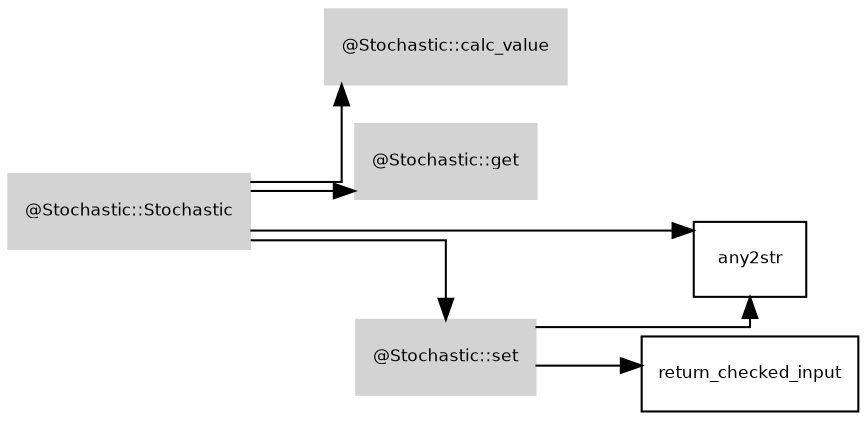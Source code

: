 digraph G {
	fontname = "Bitstream Vera Sans"
	fontsize = 8
	node [
		fontname = "Bitstream Vera Sans"
		fontsize = 8
		shape = "record"
	]
	edge [
		fontname = "Bitstream Vera Sans"
		fontsize = 8
	]
	graph [splines=ortho];
	rankdir=LR;
	subgraph class_Stochastic {
		style=filled;
		node [style=filled,color=lightgrey];
		"@Stochastic::Stochastic" -> "@Stochastic::calc_value"
		"@Stochastic::Stochastic" -> "@Stochastic::get"
		"@Stochastic::Stochastic" -> "@Stochastic::set"
		label = "@Stochastic";
	}
"@Stochastic::Stochastic" 	 -> 	 "any2str"
"@Stochastic::set" 	 -> 	 "any2str"
"@Stochastic::set" 	 -> 	 "return_checked_input"
}
